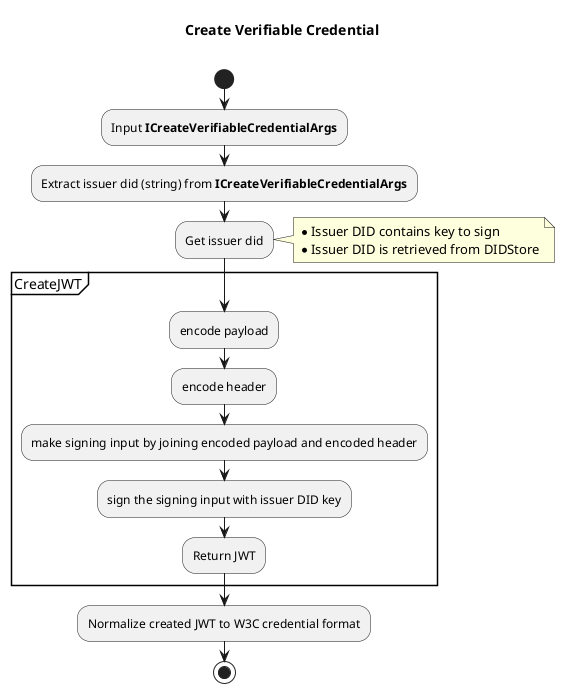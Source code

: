 @startuml createVerifiableCredential

title  Create Verifiable Credential\n

start
:Input **ICreateVerifiableCredentialArgs**;
:Extract issuer did (string) from **ICreateVerifiableCredentialArgs**;
:Get issuer did;
note right
  * Issuer DID contains key to sign
  * Issuer DID is retrieved from DIDStore
end note
partition CreateJWT {
  :encode payload;
  :encode header;
  :make signing input by joining encoded payload and encoded header;
  :sign the signing input with issuer DID key;
  :Return JWT;
}

:Normalize created JWT to W3C credential format;
stop

@enduml